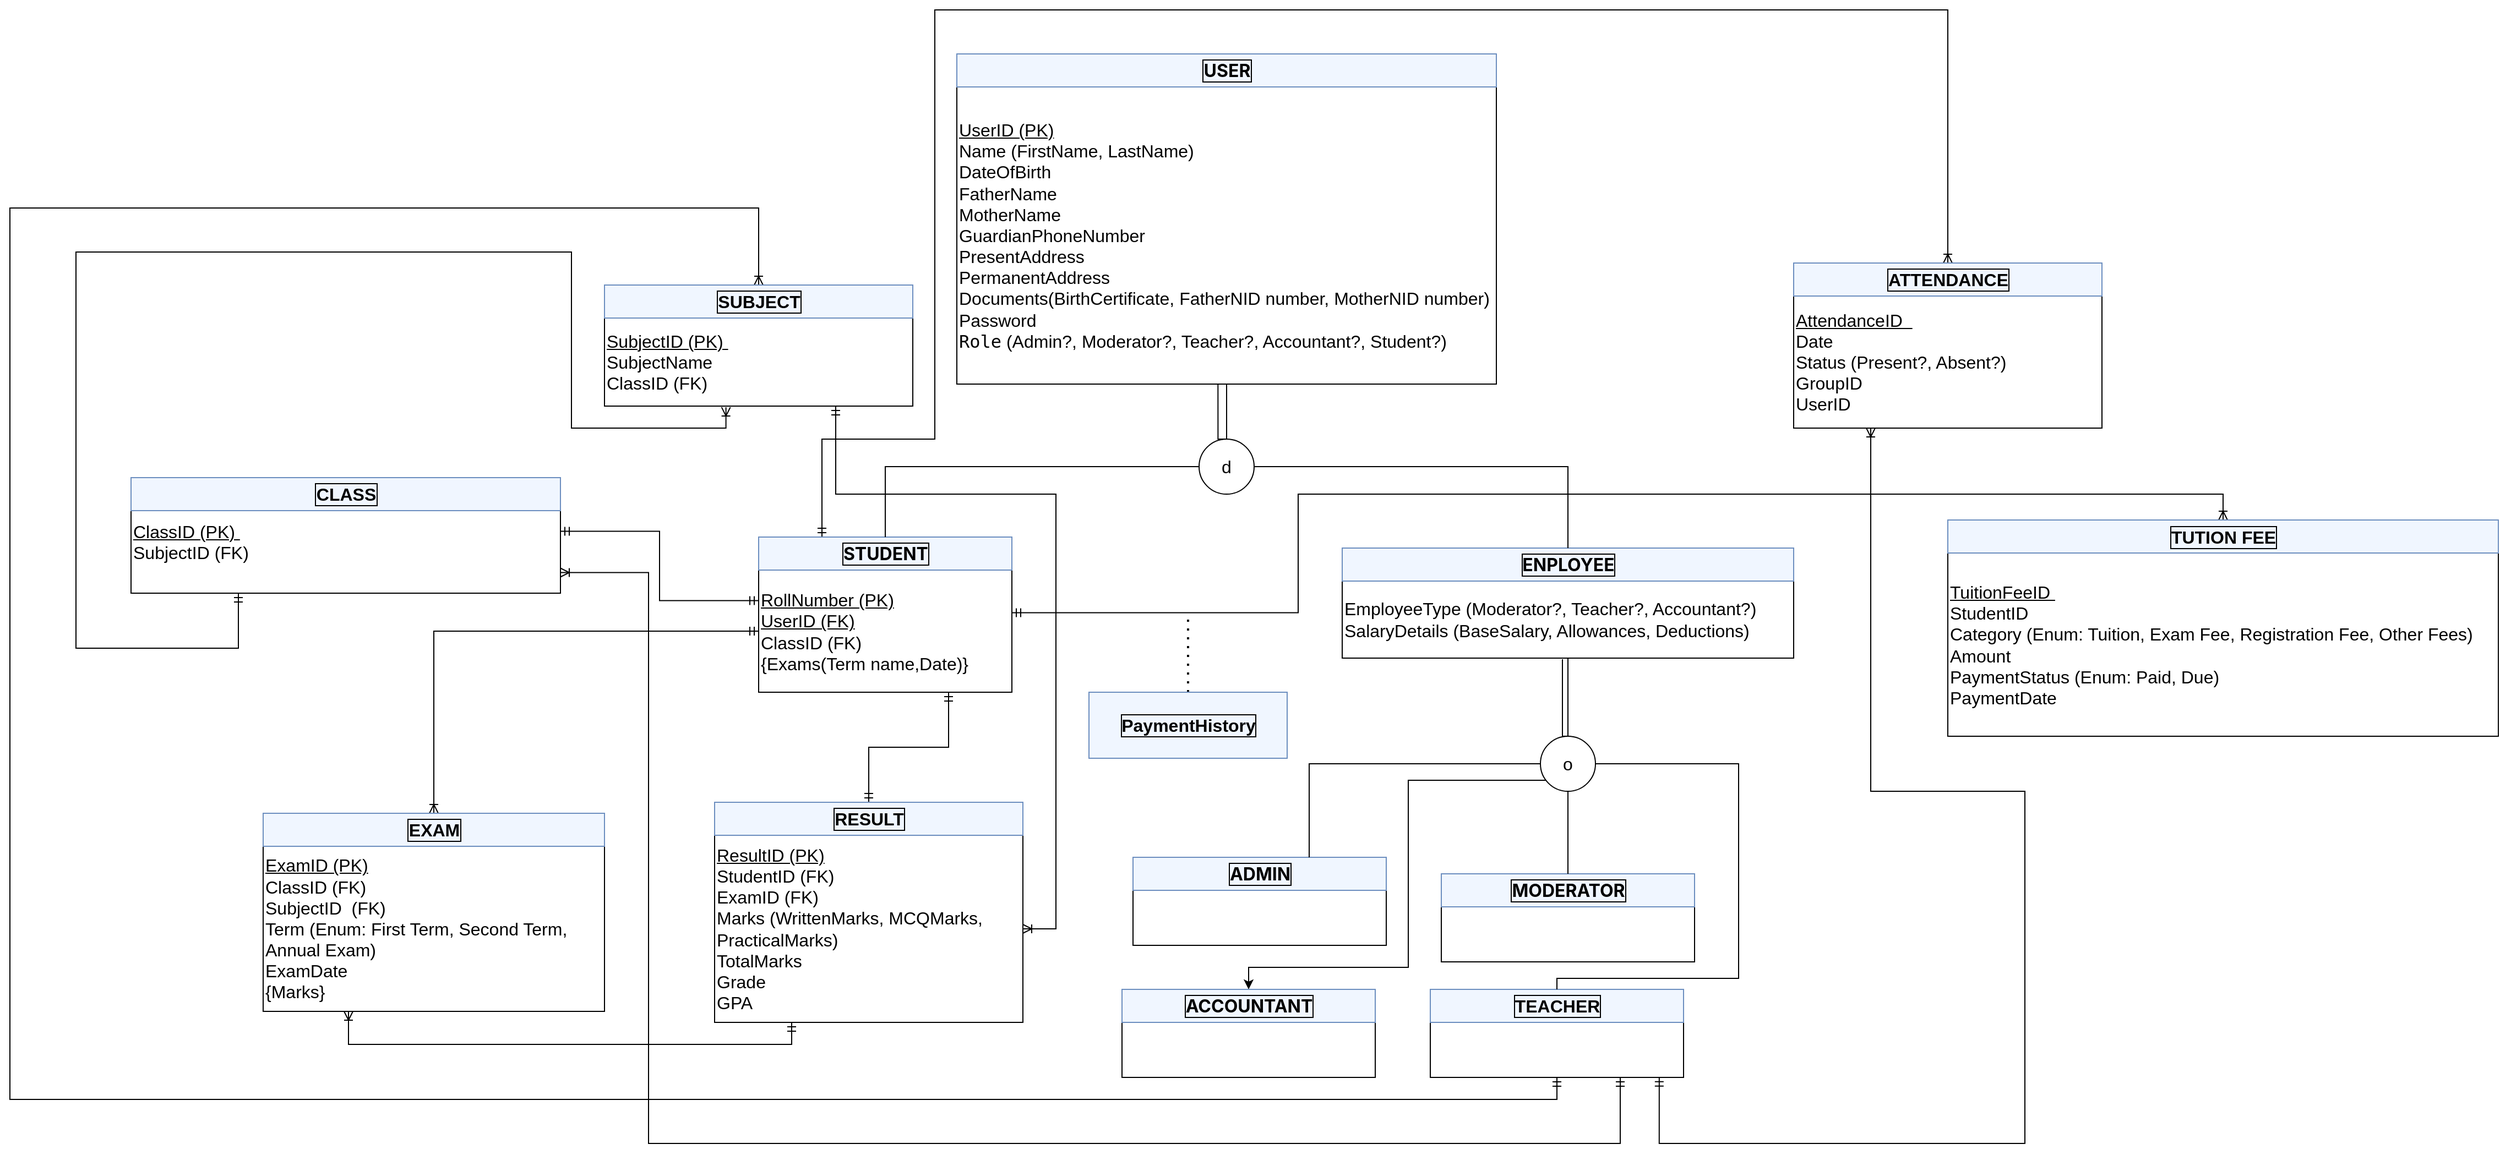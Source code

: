 <mxfile scale="1" border="0" version="25.0.2">
  <diagram name="Page-1" id="SOFUSXu5ZooZrUqL0W-u">
    <mxGraphModel dx="1179" dy="217" grid="1" gridSize="10" guides="1" tooltips="1" connect="1" arrows="1" fold="1" page="1" pageScale="1" pageWidth="827" pageHeight="1169" math="0" shadow="0">
      <root>
        <mxCell id="0" />
        <mxCell id="1" parent="0" />
        <mxCell id="8K3B4b8NisUv7_XMDpPl-46" style="edgeStyle=orthogonalEdgeStyle;rounded=0;orthogonalLoop=1;jettySize=auto;html=1;exitX=0.5;exitY=1;exitDx=0;exitDy=0;entryX=0.5;entryY=0;entryDx=0;entryDy=0;endArrow=none;endFill=0;align=left;" parent="1" source="8K3B4b8NisUv7_XMDpPl-2" target="8K3B4b8NisUv7_XMDpPl-23" edge="1">
          <mxGeometry relative="1" as="geometry" />
        </mxCell>
        <mxCell id="8K3B4b8NisUv7_XMDpPl-2" value="&lt;div style=&quot;font-size: 16px;&quot;&gt;&lt;u style=&quot;font-size: 16px;&quot;&gt;UserID (PK)&lt;/u&gt;&lt;/div&gt;&lt;div style=&quot;font-size: 16px;&quot;&gt;Name (FirstName, LastName)&amp;nbsp;&lt;/div&gt;&lt;div style=&quot;font-size: 16px;&quot;&gt;DateOfBirth&lt;/div&gt;&lt;div style=&quot;font-size: 16px;&quot;&gt;FatherName&lt;/div&gt;&lt;div style=&quot;font-size: 16px;&quot;&gt;MotherName&lt;/div&gt;&lt;div style=&quot;font-size: 16px;&quot;&gt;GuardianPhoneNumber&lt;/div&gt;&lt;div style=&quot;font-size: 16px;&quot;&gt;PresentAddress&amp;nbsp;&amp;nbsp;&lt;/div&gt;&lt;div style=&quot;font-size: 16px;&quot;&gt;PermanentAddress&lt;/div&gt;&lt;div style=&quot;font-size: 16px;&quot;&gt;Documents(BirthCertificate, FatherNID number, MotherNID number)&lt;/div&gt;&lt;div style=&quot;font-size: 16px;&quot;&gt;Password&lt;/div&gt;&lt;div style=&quot;font-size: 16px;&quot;&gt;&lt;code style=&quot;font-size: 16px;&quot;&gt;Role&lt;/code&gt; (Admin?, Moderator?, Teacher?, Accountant?, Student?)&lt;/div&gt;" style="rounded=0;whiteSpace=wrap;html=1;align=left;fontSize=16;" parent="1" vertex="1">
          <mxGeometry x="320" y="120" width="490" height="270" as="geometry" />
        </mxCell>
        <mxCell id="8K3B4b8NisUv7_XMDpPl-3" value="&lt;div style=&quot;font-size: 16px;&quot;&gt;&lt;font style=&quot;font-size: 16px;&quot; face=&quot;ui-sans-serif, -apple-system, system-ui, Segoe UI, Helvetica, Apple Color Emoji, Arial, sans-serif, Segoe UI Emoji, Segoe UI Symbol&quot;&gt;&lt;span style=&quot;font-size: 16px;&quot;&gt;&lt;span style=&quot;font-size: 16px;&quot;&gt;USER&lt;/span&gt;&lt;/span&gt;&lt;/font&gt;&lt;/div&gt;" style="rounded=0;html=1;fontSize=16;fontStyle=1;align=center;fillColor=#f0f6ff;strokeColor=#6c8ebf;fontColor=#000000;labelBackgroundColor=none;labelBorderColor=default;" parent="1" vertex="1">
          <mxGeometry x="320" y="90" width="490" height="30" as="geometry" />
        </mxCell>
        <mxCell id="8K3B4b8NisUv7_XMDpPl-41" style="edgeStyle=orthogonalEdgeStyle;rounded=0;orthogonalLoop=1;jettySize=auto;html=1;exitX=0;exitY=0.25;exitDx=0;exitDy=0;entryX=1;entryY=0.25;entryDx=0;entryDy=0;startArrow=ERmandOne;startFill=0;endArrow=ERmandOne;endFill=0;fontSize=16;align=left;" parent="1" source="8K3B4b8NisUv7_XMDpPl-5" target="8K3B4b8NisUv7_XMDpPl-13" edge="1">
          <mxGeometry relative="1" as="geometry" />
        </mxCell>
        <mxCell id="8K3B4b8NisUv7_XMDpPl-64" style="edgeStyle=orthogonalEdgeStyle;rounded=0;orthogonalLoop=1;jettySize=auto;html=1;entryX=0.5;entryY=0;entryDx=0;entryDy=0;endArrow=ERoneToMany;endFill=0;startArrow=ERmandOne;startFill=0;" parent="1" source="8K3B4b8NisUv7_XMDpPl-5" target="8K3B4b8NisUv7_XMDpPl-40" edge="1">
          <mxGeometry relative="1" as="geometry" />
        </mxCell>
        <mxCell id="8K3B4b8NisUv7_XMDpPl-66" style="edgeStyle=orthogonalEdgeStyle;rounded=0;orthogonalLoop=1;jettySize=auto;html=1;exitX=0.75;exitY=1;exitDx=0;exitDy=0;startArrow=ERmandOne;startFill=0;endArrow=ERmandOne;endFill=0;" parent="1" source="8K3B4b8NisUv7_XMDpPl-5" target="8K3B4b8NisUv7_XMDpPl-36" edge="1">
          <mxGeometry relative="1" as="geometry" />
        </mxCell>
        <mxCell id="8K3B4b8NisUv7_XMDpPl-5" value="&lt;div style=&quot;font-size: 16px;&quot;&gt;&lt;u style=&quot;font-size: 16px;&quot;&gt;RollNumber (PK)&lt;/u&gt;&lt;/div&gt;&lt;div style=&quot;font-size: 16px;&quot;&gt;&lt;u style=&quot;font-size: 16px;&quot;&gt;UserID (FK)&lt;/u&gt;&lt;/div&gt;&lt;div style=&quot;font-size: 16px;&quot;&gt;&lt;span style=&quot;background-color: initial;&quot;&gt;ClassID (FK)&lt;/span&gt;&lt;/div&gt;&lt;div style=&quot;font-size: 16px;&quot;&gt;{Exams(Term name,Date)}&amp;nbsp;&lt;/div&gt;" style="rounded=0;whiteSpace=wrap;html=1;align=left;fontSize=16;" parent="1" vertex="1">
          <mxGeometry x="140" y="559" width="230" height="111" as="geometry" />
        </mxCell>
        <mxCell id="8K3B4b8NisUv7_XMDpPl-54" style="edgeStyle=orthogonalEdgeStyle;rounded=0;orthogonalLoop=1;jettySize=auto;html=1;exitX=0.5;exitY=0;exitDx=0;exitDy=0;entryX=0.25;entryY=0;entryDx=0;entryDy=0;endArrow=ERmandOne;endFill=0;startArrow=ERoneToMany;startFill=0;align=left;" parent="1" source="8K3B4b8NisUv7_XMDpPl-20" target="8K3B4b8NisUv7_XMDpPl-6" edge="1">
          <mxGeometry relative="1" as="geometry">
            <Array as="points">
              <mxPoint x="1220" y="50" />
              <mxPoint x="300" y="50" />
              <mxPoint x="300" y="440" />
              <mxPoint x="198" y="440" />
            </Array>
          </mxGeometry>
        </mxCell>
        <mxCell id="8K3B4b8NisUv7_XMDpPl-6" value="&lt;div style=&quot;font-size: 16px;&quot;&gt;&lt;font style=&quot;font-size: 16px;&quot; face=&quot;ui-sans-serif, -apple-system, system-ui, Segoe UI, Helvetica, Apple Color Emoji, Arial, sans-serif, Segoe UI Emoji, Segoe UI Symbol&quot;&gt;&lt;span style=&quot;font-size: 16px;&quot;&gt;&lt;span style=&quot;font-size: 16px;&quot;&gt;STUDENT&lt;/span&gt;&lt;/span&gt;&lt;/font&gt;&lt;/div&gt;" style="rounded=0;html=1;fontSize=16;fontStyle=1;align=center;fillColor=#f0f6ff;strokeColor=#6c8ebf;fontColor=#000000;labelBackgroundColor=none;labelBorderColor=default;" parent="1" vertex="1">
          <mxGeometry x="140" y="529" width="230" height="30" as="geometry" />
        </mxCell>
        <mxCell id="8K3B4b8NisUv7_XMDpPl-32" style="edgeStyle=orthogonalEdgeStyle;rounded=0;orthogonalLoop=1;jettySize=auto;html=1;exitX=0.5;exitY=1;exitDx=0;exitDy=0;entryX=0.5;entryY=0;entryDx=0;entryDy=0;endArrow=none;endFill=0;fontSize=16;align=left;" parent="1" source="8K3B4b8NisUv7_XMDpPl-7" target="8K3B4b8NisUv7_XMDpPl-27" edge="1">
          <mxGeometry relative="1" as="geometry" />
        </mxCell>
        <mxCell id="8K3B4b8NisUv7_XMDpPl-7" value="&lt;div style=&quot;font-size: 16px;&quot;&gt;EmployeeType (Moderator?, Teacher?, Accountant?)&amp;nbsp;&lt;/div&gt;&lt;div style=&quot;font-size: 16px;&quot;&gt;SalaryDetails (BaseSalary, Allowances, Deductions)&amp;nbsp;&lt;/div&gt;" style="rounded=0;whiteSpace=wrap;html=1;align=left;fontSize=16;" parent="1" vertex="1">
          <mxGeometry x="670" y="569" width="410" height="70" as="geometry" />
        </mxCell>
        <mxCell id="8K3B4b8NisUv7_XMDpPl-8" value="&lt;div style=&quot;font-size: 16px;&quot;&gt;&lt;font style=&quot;font-size: 16px;&quot; face=&quot;ui-sans-serif, -apple-system, system-ui, Segoe UI, Helvetica, Apple Color Emoji, Arial, sans-serif, Segoe UI Emoji, Segoe UI Symbol&quot;&gt;&lt;span style=&quot;font-size: 16px;&quot;&gt;&lt;span style=&quot;font-size: 16px;&quot;&gt;ENPLOYEE&lt;/span&gt;&lt;/span&gt;&lt;/font&gt;&lt;/div&gt;" style="rounded=0;html=1;fontSize=16;fontStyle=1;align=center;fillColor=#f0f6ff;strokeColor=#6c8ebf;fontColor=#000000;labelBackgroundColor=none;labelBorderColor=default;" parent="1" vertex="1">
          <mxGeometry x="670" y="539" width="410" height="30" as="geometry" />
        </mxCell>
        <mxCell id="8K3B4b8NisUv7_XMDpPl-9" value="" style="rounded=0;whiteSpace=wrap;html=1;align=left;fontSize=16;" parent="1" vertex="1">
          <mxGeometry x="480" y="850" width="230" height="50" as="geometry" />
        </mxCell>
        <mxCell id="8K3B4b8NisUv7_XMDpPl-10" value="&lt;div style=&quot;font-size: 16px;&quot;&gt;&lt;font style=&quot;font-size: 16px;&quot; face=&quot;ui-sans-serif, -apple-system, system-ui, Segoe UI, Helvetica, Apple Color Emoji, Arial, sans-serif, Segoe UI Emoji, Segoe UI Symbol&quot;&gt;&lt;span style=&quot;font-size: 16px;&quot;&gt;&lt;span style=&quot;font-size: 16px;&quot;&gt;ADMIN&lt;/span&gt;&lt;/span&gt;&lt;/font&gt;&lt;/div&gt;" style="rounded=0;html=1;fontSize=16;fontStyle=1;align=center;fillColor=#f0f6ff;strokeColor=#6c8ebf;fontColor=#000000;labelBackgroundColor=none;labelBorderColor=default;" parent="1" vertex="1">
          <mxGeometry x="480" y="820" width="230" height="30" as="geometry" />
        </mxCell>
        <mxCell id="8K3B4b8NisUv7_XMDpPl-59" style="edgeStyle=orthogonalEdgeStyle;rounded=0;orthogonalLoop=1;jettySize=auto;html=1;exitX=0.5;exitY=1;exitDx=0;exitDy=0;entryX=0.5;entryY=0;entryDx=0;entryDy=0;startArrow=ERmandOne;startFill=0;endArrow=ERoneToMany;endFill=0;" parent="1" source="8K3B4b8NisUv7_XMDpPl-11" target="8K3B4b8NisUv7_XMDpPl-18" edge="1">
          <mxGeometry relative="1" as="geometry">
            <Array as="points">
              <mxPoint x="865" y="1040" />
              <mxPoint x="-540" y="1040" />
              <mxPoint x="-540" y="230" />
              <mxPoint x="140" y="230" />
            </Array>
          </mxGeometry>
        </mxCell>
        <mxCell id="8K3B4b8NisUv7_XMDpPl-60" style="edgeStyle=orthogonalEdgeStyle;rounded=0;orthogonalLoop=1;jettySize=auto;html=1;exitX=0.75;exitY=1;exitDx=0;exitDy=0;entryX=1;entryY=0.75;entryDx=0;entryDy=0;endArrow=ERoneToMany;endFill=0;startArrow=ERmandOne;startFill=0;" parent="1" source="8K3B4b8NisUv7_XMDpPl-11" target="8K3B4b8NisUv7_XMDpPl-13" edge="1">
          <mxGeometry relative="1" as="geometry">
            <Array as="points">
              <mxPoint x="923" y="1080" />
              <mxPoint x="40" y="1080" />
              <mxPoint x="40" y="561" />
            </Array>
          </mxGeometry>
        </mxCell>
        <mxCell id="8K3B4b8NisUv7_XMDpPl-11" value="&lt;div style=&quot;font-size: 16px;&quot;&gt;&lt;br&gt;&lt;/div&gt;" style="rounded=0;whiteSpace=wrap;html=1;align=left;fontSize=16;" parent="1" vertex="1">
          <mxGeometry x="750" y="970" width="230" height="50" as="geometry" />
        </mxCell>
        <mxCell id="8K3B4b8NisUv7_XMDpPl-12" value="&lt;div style=&quot;font-size: 16px;&quot;&gt;TEACHER&lt;/div&gt;" style="rounded=0;html=1;fontSize=16;fontStyle=1;align=center;fillColor=#f0f6ff;strokeColor=#6c8ebf;fontColor=#000000;labelBackgroundColor=none;labelBorderColor=default;" parent="1" vertex="1">
          <mxGeometry x="750" y="940" width="230" height="30" as="geometry" />
        </mxCell>
        <mxCell id="8K3B4b8NisUv7_XMDpPl-13" value="&lt;div style=&quot;font-size: 16px;&quot;&gt;&lt;u style=&quot;font-size: 16px;&quot;&gt;ClassID (PK)&amp;nbsp;&lt;/u&gt;&lt;/div&gt;&lt;div style=&quot;font-size: 16px;&quot;&gt;SubjectID (FK)&lt;/div&gt;&lt;div style=&quot;font-size: 16px;&quot;&gt;&amp;nbsp;&lt;/div&gt;" style="rounded=0;whiteSpace=wrap;html=1;align=left;fontSize=16;" parent="1" vertex="1">
          <mxGeometry x="-430" y="505" width="390" height="75" as="geometry" />
        </mxCell>
        <mxCell id="8K3B4b8NisUv7_XMDpPl-14" value="&lt;div style=&quot;font-size: 16px;&quot;&gt;CLASS&lt;/div&gt;" style="rounded=0;html=1;fontSize=16;fontStyle=1;align=center;fillColor=#f0f6ff;strokeColor=#6c8ebf;fontColor=#000000;labelBackgroundColor=none;labelBorderColor=default;" parent="1" vertex="1">
          <mxGeometry x="-430" y="475" width="390" height="30" as="geometry" />
        </mxCell>
        <mxCell id="8K3B4b8NisUv7_XMDpPl-69" style="edgeStyle=orthogonalEdgeStyle;rounded=0;orthogonalLoop=1;jettySize=auto;html=1;exitX=0.75;exitY=1;exitDx=0;exitDy=0;entryX=1;entryY=0.5;entryDx=0;entryDy=0;endArrow=ERoneToMany;endFill=0;startArrow=ERmandOne;startFill=0;" parent="1" source="8K3B4b8NisUv7_XMDpPl-17" target="8K3B4b8NisUv7_XMDpPl-35" edge="1">
          <mxGeometry relative="1" as="geometry">
            <Array as="points">
              <mxPoint x="210" y="490" />
              <mxPoint x="410" y="490" />
              <mxPoint x="410" y="885" />
            </Array>
          </mxGeometry>
        </mxCell>
        <mxCell id="8K3B4b8NisUv7_XMDpPl-17" value="&lt;div style=&quot;font-size: 16px;&quot;&gt;&lt;u style=&quot;font-size: 16px;&quot;&gt;SubjectID (PK)&amp;nbsp;&lt;/u&gt;&lt;/div&gt;&lt;div style=&quot;font-size: 16px;&quot;&gt;SubjectName&amp;nbsp;&lt;/div&gt;&lt;div style=&quot;font-size: 16px;&quot;&gt;ClassID (FK)&lt;/div&gt;" style="rounded=0;whiteSpace=wrap;html=1;align=left;fontSize=16;" parent="1" vertex="1">
          <mxGeometry y="330" width="280" height="80" as="geometry" />
        </mxCell>
        <mxCell id="8K3B4b8NisUv7_XMDpPl-18" value="&lt;div style=&quot;font-size: 16px;&quot;&gt;SUBJECT&lt;/div&gt;" style="rounded=0;html=1;fontSize=16;fontStyle=1;align=center;fillColor=#f0f6ff;strokeColor=#6c8ebf;fontColor=#000000;labelBackgroundColor=none;labelBorderColor=default;" parent="1" vertex="1">
          <mxGeometry y="300" width="280" height="30" as="geometry" />
        </mxCell>
        <mxCell id="8K3B4b8NisUv7_XMDpPl-19" value="&lt;div style=&quot;font-size: 16px;&quot;&gt;&lt;u style=&quot;font-size: 16px;&quot;&gt;AttendanceID&amp;nbsp;&amp;nbsp;&lt;/u&gt;&lt;/div&gt;&lt;div style=&quot;font-size: 16px;&quot;&gt;Date&amp;nbsp;&lt;/div&gt;&lt;div style=&quot;font-size: 16px;&quot;&gt;Status (Present?, Absent?)&lt;/div&gt;&lt;div style=&quot;font-size: 16px;&quot;&gt;GroupID&amp;nbsp;&amp;nbsp;&lt;/div&gt;&lt;div style=&quot;font-size: 16px;&quot;&gt;UserID&amp;nbsp;&lt;/div&gt;" style="rounded=0;whiteSpace=wrap;html=1;align=left;fontSize=16;" parent="1" vertex="1">
          <mxGeometry x="1080" y="310" width="280" height="120" as="geometry" />
        </mxCell>
        <mxCell id="8K3B4b8NisUv7_XMDpPl-20" value="&lt;div style=&quot;font-size: 16px;&quot;&gt;ATTENDANCE&lt;/div&gt;" style="rounded=0;html=1;fontSize=16;fontStyle=1;align=center;fillColor=#f0f6ff;strokeColor=#6c8ebf;fontColor=#000000;labelBackgroundColor=none;labelBorderColor=default;" parent="1" vertex="1">
          <mxGeometry x="1080" y="280" width="280" height="30" as="geometry" />
        </mxCell>
        <mxCell id="8K3B4b8NisUv7_XMDpPl-21" value="" style="rounded=0;whiteSpace=wrap;html=1;align=left;fontSize=16;" parent="1" vertex="1">
          <mxGeometry x="760" y="865" width="230" height="50" as="geometry" />
        </mxCell>
        <mxCell id="8K3B4b8NisUv7_XMDpPl-22" value="&lt;div style=&quot;font-size: 16px;&quot;&gt;&lt;font style=&quot;font-size: 16px;&quot; face=&quot;ui-sans-serif, -apple-system, system-ui, Segoe UI, Helvetica, Apple Color Emoji, Arial, sans-serif, Segoe UI Emoji, Segoe UI Symbol&quot;&gt;&lt;span style=&quot;font-size: 16px;&quot;&gt;&lt;span style=&quot;font-size: 16px;&quot;&gt;MODERATOR&lt;/span&gt;&lt;/span&gt;&lt;/font&gt;&lt;/div&gt;" style="rounded=0;html=1;fontSize=16;fontStyle=1;align=center;fillColor=#f0f6ff;strokeColor=#6c8ebf;fontColor=#000000;labelBackgroundColor=none;labelBorderColor=default;" parent="1" vertex="1">
          <mxGeometry x="760" y="835" width="230" height="30" as="geometry" />
        </mxCell>
        <mxCell id="8K3B4b8NisUv7_XMDpPl-25" style="edgeStyle=orthogonalEdgeStyle;rounded=0;orthogonalLoop=1;jettySize=auto;html=1;exitX=0;exitY=0.5;exitDx=0;exitDy=0;endArrow=none;endFill=0;fontSize=16;align=left;" parent="1" source="8K3B4b8NisUv7_XMDpPl-23" target="8K3B4b8NisUv7_XMDpPl-6" edge="1">
          <mxGeometry relative="1" as="geometry" />
        </mxCell>
        <mxCell id="8K3B4b8NisUv7_XMDpPl-26" style="edgeStyle=orthogonalEdgeStyle;rounded=0;orthogonalLoop=1;jettySize=auto;html=1;exitX=1;exitY=0.5;exitDx=0;exitDy=0;entryX=0.5;entryY=0;entryDx=0;entryDy=0;endArrow=none;endFill=0;fontSize=16;align=left;" parent="1" source="8K3B4b8NisUv7_XMDpPl-23" target="8K3B4b8NisUv7_XMDpPl-8" edge="1">
          <mxGeometry relative="1" as="geometry" />
        </mxCell>
        <mxCell id="8K3B4b8NisUv7_XMDpPl-23" value="&lt;font style=&quot;font-size: 16px;&quot;&gt;d&lt;/font&gt;" style="ellipse;whiteSpace=wrap;html=1;aspect=fixed;fontSize=16;align=center;" parent="1" vertex="1">
          <mxGeometry x="540" y="440" width="50" height="50" as="geometry" />
        </mxCell>
        <mxCell id="8K3B4b8NisUv7_XMDpPl-28" style="edgeStyle=orthogonalEdgeStyle;rounded=0;orthogonalLoop=1;jettySize=auto;html=1;exitX=0;exitY=0.5;exitDx=0;exitDy=0;endArrow=none;endFill=0;fontSize=16;align=left;" parent="1" source="8K3B4b8NisUv7_XMDpPl-27" target="8K3B4b8NisUv7_XMDpPl-10" edge="1">
          <mxGeometry relative="1" as="geometry">
            <Array as="points">
              <mxPoint x="640" y="735" />
            </Array>
          </mxGeometry>
        </mxCell>
        <mxCell id="8K3B4b8NisUv7_XMDpPl-30" style="edgeStyle=orthogonalEdgeStyle;rounded=0;orthogonalLoop=1;jettySize=auto;html=1;endArrow=none;endFill=0;fontSize=16;align=left;exitX=0.5;exitY=1;exitDx=0;exitDy=0;" parent="1" source="8K3B4b8NisUv7_XMDpPl-27" target="8K3B4b8NisUv7_XMDpPl-22" edge="1">
          <mxGeometry relative="1" as="geometry">
            <mxPoint x="910" y="740" as="sourcePoint" />
            <Array as="points">
              <mxPoint x="875" y="790" />
              <mxPoint x="875" y="790" />
            </Array>
          </mxGeometry>
        </mxCell>
        <mxCell id="8K3B4b8NisUv7_XMDpPl-77" style="edgeStyle=orthogonalEdgeStyle;rounded=0;orthogonalLoop=1;jettySize=auto;html=1;exitX=0.5;exitY=0;exitDx=0;exitDy=0;endArrow=none;endFill=0;" parent="1" source="8K3B4b8NisUv7_XMDpPl-27" edge="1">
          <mxGeometry relative="1" as="geometry">
            <mxPoint x="870" y="640" as="targetPoint" />
            <Array as="points">
              <mxPoint x="870" y="710" />
            </Array>
          </mxGeometry>
        </mxCell>
        <mxCell id="7CsBJ1_v3rkhvBeKXk_n-2" value="" style="edgeStyle=orthogonalEdgeStyle;rounded=0;orthogonalLoop=1;jettySize=auto;html=1;entryX=0.5;entryY=0;entryDx=0;entryDy=0;" parent="1" source="8K3B4b8NisUv7_XMDpPl-27" target="7CsBJ1_v3rkhvBeKXk_n-4" edge="1">
          <mxGeometry relative="1" as="geometry">
            <mxPoint x="1465.0" y="790" as="targetPoint" />
            <Array as="points">
              <mxPoint x="730" y="750" />
              <mxPoint x="730" y="920" />
              <mxPoint x="585" y="920" />
            </Array>
          </mxGeometry>
        </mxCell>
        <mxCell id="8K3B4b8NisUv7_XMDpPl-27" value="&lt;span style=&quot;font-size: 16px;&quot;&gt;o&lt;/span&gt;" style="ellipse;whiteSpace=wrap;html=1;aspect=fixed;fontSize=16;align=center;" parent="1" vertex="1">
          <mxGeometry x="850" y="710" width="50" height="50" as="geometry" />
        </mxCell>
        <mxCell id="8K3B4b8NisUv7_XMDpPl-29" style="edgeStyle=orthogonalEdgeStyle;rounded=0;orthogonalLoop=1;jettySize=auto;html=1;exitX=1;exitY=0.5;exitDx=0;exitDy=0;endArrow=none;endFill=0;fontSize=16;align=left;entryX=0.5;entryY=0;entryDx=0;entryDy=0;" parent="1" source="8K3B4b8NisUv7_XMDpPl-27" target="8K3B4b8NisUv7_XMDpPl-12" edge="1">
          <mxGeometry relative="1" as="geometry">
            <mxPoint x="875" y="820" as="targetPoint" />
            <Array as="points">
              <mxPoint x="1030" y="735" />
              <mxPoint x="1030" y="930" />
              <mxPoint x="865" y="930" />
            </Array>
          </mxGeometry>
        </mxCell>
        <mxCell id="8K3B4b8NisUv7_XMDpPl-33" value="&lt;div style=&quot;font-size: 16px;&quot;&gt;&lt;u style=&quot;font-size: 16px;&quot;&gt;TuitionFeeID&amp;nbsp;&lt;/u&gt;&lt;/div&gt;&lt;div style=&quot;font-size: 16px;&quot;&gt;StudentID&amp;nbsp;&lt;/div&gt;&lt;div style=&quot;font-size: 16px;&quot;&gt;Category (Enum: Tuition, Exam Fee, Registration Fee, Other Fees)&lt;/div&gt;&lt;div style=&quot;font-size: 16px;&quot;&gt;Amount&lt;/div&gt;&lt;div style=&quot;font-size: 16px;&quot;&gt;PaymentStatus (Enum: Paid, Due)&lt;/div&gt;&lt;div style=&quot;font-size: 16px;&quot;&gt;PaymentDate&lt;/div&gt;" style="rounded=0;whiteSpace=wrap;html=1;align=left;fontSize=16;" parent="1" vertex="1">
          <mxGeometry x="1220" y="543.5" width="500" height="166.5" as="geometry" />
        </mxCell>
        <mxCell id="8K3B4b8NisUv7_XMDpPl-71" style="edgeStyle=orthogonalEdgeStyle;rounded=0;orthogonalLoop=1;jettySize=auto;html=1;entryX=1;entryY=0.25;entryDx=0;entryDy=0;endArrow=ERmandOne;endFill=0;startArrow=ERoneToMany;startFill=0;exitX=0.5;exitY=0;exitDx=0;exitDy=0;" parent="1" source="8K3B4b8NisUv7_XMDpPl-34" edge="1">
          <mxGeometry relative="1" as="geometry">
            <mxPoint x="1470" y="510" as="sourcePoint" />
            <mxPoint x="370" y="597.75" as="targetPoint" />
            <Array as="points">
              <mxPoint x="1470" y="490" />
              <mxPoint x="630" y="490" />
              <mxPoint x="630" y="598" />
            </Array>
          </mxGeometry>
        </mxCell>
        <mxCell id="8K3B4b8NisUv7_XMDpPl-34" value="&lt;div style=&quot;font-size: 16px;&quot;&gt;TUTION FEE&lt;/div&gt;" style="rounded=0;html=1;fontSize=16;fontStyle=1;align=center;fillColor=#f0f6ff;strokeColor=#6c8ebf;fontColor=#000000;labelBackgroundColor=none;labelBorderColor=default;" parent="1" vertex="1">
          <mxGeometry x="1220" y="513.5" width="500" height="30" as="geometry" />
        </mxCell>
        <mxCell id="8K3B4b8NisUv7_XMDpPl-67" style="edgeStyle=orthogonalEdgeStyle;rounded=0;orthogonalLoop=1;jettySize=auto;html=1;exitX=0.25;exitY=1;exitDx=0;exitDy=0;entryX=0.25;entryY=1;entryDx=0;entryDy=0;startArrow=ERmandOne;startFill=0;endArrow=ERoneToMany;endFill=0;" parent="1" source="8K3B4b8NisUv7_XMDpPl-35" target="8K3B4b8NisUv7_XMDpPl-39" edge="1">
          <mxGeometry relative="1" as="geometry" />
        </mxCell>
        <mxCell id="8K3B4b8NisUv7_XMDpPl-35" value="&lt;div style=&quot;font-size: 16px;&quot;&gt;&lt;u style=&quot;font-size: 16px;&quot;&gt;ResultID (PK)&lt;/u&gt;&lt;/div&gt;&lt;div style=&quot;font-size: 16px;&quot;&gt;StudentID (FK)&amp;nbsp;&amp;nbsp;&lt;/div&gt;&lt;div style=&quot;font-size: 16px;&quot;&gt;ExamID (FK)&amp;nbsp;&lt;/div&gt;&lt;div style=&quot;font-size: 16px;&quot;&gt;Marks (WrittenMarks, MCQMarks, PracticalMarks)&lt;/div&gt;&lt;div style=&quot;font-size: 16px;&quot;&gt;TotalMarks&lt;/div&gt;&lt;div style=&quot;font-size: 16px;&quot;&gt;Grade&amp;nbsp;&lt;/div&gt;&lt;div style=&quot;font-size: 16px;&quot;&gt;GPA&lt;/div&gt;" style="rounded=0;whiteSpace=wrap;html=1;align=left;fontSize=16;" parent="1" vertex="1">
          <mxGeometry x="100" y="800" width="280" height="170" as="geometry" />
        </mxCell>
        <mxCell id="8K3B4b8NisUv7_XMDpPl-36" value="&lt;div style=&quot;font-size: 16px;&quot;&gt;RESULT&lt;/div&gt;" style="rounded=0;html=1;fontSize=16;fontStyle=1;align=center;fillColor=#f0f6ff;strokeColor=#6c8ebf;fontColor=#000000;labelBackgroundColor=none;labelBorderColor=default;" parent="1" vertex="1">
          <mxGeometry x="100" y="770" width="280" height="30" as="geometry" />
        </mxCell>
        <mxCell id="8K3B4b8NisUv7_XMDpPl-39" value="&lt;div style=&quot;font-size: 16px;&quot;&gt;&lt;u style=&quot;font-size: 16px;&quot;&gt;ExamID (PK)&lt;/u&gt;&lt;/div&gt;&lt;div style=&quot;font-size: 16px;&quot;&gt;ClassID (FK)&lt;u style=&quot;font-size: 16px;&quot;&gt;&lt;br&gt;&lt;/u&gt;&lt;/div&gt;&lt;div style=&quot;font-size: 16px;&quot;&gt;SubjectID&amp;nbsp; (FK)&lt;/div&gt;&lt;div style=&quot;font-size: 16px;&quot;&gt;&lt;span style=&quot;background-color: initial;&quot;&gt;Term (Enum: First Term, Second Term, Annual Exam)&lt;/span&gt;&lt;/div&gt;&lt;div style=&quot;font-size: 16px;&quot;&gt;ExamDate&lt;/div&gt;&lt;div style=&quot;font-size: 16px;&quot;&gt;{Marks}&amp;nbsp;&lt;/div&gt;" style="rounded=0;whiteSpace=wrap;html=1;align=left;fontSize=16;" parent="1" vertex="1">
          <mxGeometry x="-310" y="810" width="310" height="150" as="geometry" />
        </mxCell>
        <mxCell id="8K3B4b8NisUv7_XMDpPl-40" value="&lt;div style=&quot;font-size: 16px;&quot;&gt;EXAM&lt;/div&gt;" style="rounded=0;html=1;fontSize=16;fontStyle=1;align=center;fillColor=#f0f6ff;strokeColor=#6c8ebf;fontColor=#000000;labelBackgroundColor=none;labelBorderColor=default;" parent="1" vertex="1">
          <mxGeometry x="-310" y="780" width="310" height="30" as="geometry" />
        </mxCell>
        <mxCell id="8K3B4b8NisUv7_XMDpPl-58" style="edgeStyle=orthogonalEdgeStyle;rounded=0;orthogonalLoop=1;jettySize=auto;html=1;exitX=0.25;exitY=1;exitDx=0;exitDy=0;entryX=0.394;entryY=1.012;entryDx=0;entryDy=0;entryPerimeter=0;endArrow=ERoneToMany;endFill=0;startArrow=ERmandOne;startFill=0;" parent="1" source="8K3B4b8NisUv7_XMDpPl-13" target="8K3B4b8NisUv7_XMDpPl-17" edge="1">
          <mxGeometry relative="1" as="geometry">
            <Array as="points">
              <mxPoint x="-332" y="630" />
              <mxPoint x="-480" y="630" />
              <mxPoint x="-480" y="270" />
              <mxPoint x="-30" y="270" />
              <mxPoint x="-30" y="430" />
              <mxPoint x="110" y="430" />
            </Array>
          </mxGeometry>
        </mxCell>
        <mxCell id="8K3B4b8NisUv7_XMDpPl-63" style="edgeStyle=orthogonalEdgeStyle;rounded=0;orthogonalLoop=1;jettySize=auto;html=1;exitX=0.904;exitY=0.998;exitDx=0;exitDy=0;entryX=0.25;entryY=1;entryDx=0;entryDy=0;endArrow=ERoneToMany;endFill=0;exitPerimeter=0;startArrow=ERmandOne;startFill=0;" parent="1" source="8K3B4b8NisUv7_XMDpPl-11" target="8K3B4b8NisUv7_XMDpPl-19" edge="1">
          <mxGeometry relative="1" as="geometry">
            <Array as="points">
              <mxPoint x="958" y="1080" />
              <mxPoint x="1290" y="1080" />
              <mxPoint x="1290" y="760" />
              <mxPoint x="1150" y="760" />
            </Array>
          </mxGeometry>
        </mxCell>
        <mxCell id="8K3B4b8NisUv7_XMDpPl-73" value="" style="endArrow=none;dashed=1;html=1;dashPattern=1 3;strokeWidth=2;rounded=0;exitX=0.5;exitY=0;exitDx=0;exitDy=0;" parent="1" source="8K3B4b8NisUv7_XMDpPl-74" edge="1">
          <mxGeometry width="50" height="50" relative="1" as="geometry">
            <mxPoint x="480" y="670" as="sourcePoint" />
            <mxPoint x="530" y="600" as="targetPoint" />
          </mxGeometry>
        </mxCell>
        <mxCell id="8K3B4b8NisUv7_XMDpPl-74" value="&lt;strong style=&quot;font-size: 16px;&quot;&gt;PaymentHistory&lt;/strong&gt;" style="rounded=0;html=1;fillColor=#f0f6ff;strokeColor=#6c8ebf;fontColor=#000000;labelBackgroundColor=none;align=center;fontSize=16;labelBorderColor=default;" parent="1" vertex="1">
          <mxGeometry x="440" y="670" width="180" height="60" as="geometry" />
        </mxCell>
        <mxCell id="8K3B4b8NisUv7_XMDpPl-76" style="edgeStyle=orthogonalEdgeStyle;rounded=0;orthogonalLoop=1;jettySize=auto;html=1;exitX=0.5;exitY=0;exitDx=0;exitDy=0;entryX=0.484;entryY=1;entryDx=0;entryDy=0;entryPerimeter=0;endArrow=none;endFill=0;" parent="1" source="8K3B4b8NisUv7_XMDpPl-23" target="8K3B4b8NisUv7_XMDpPl-2" edge="1">
          <mxGeometry relative="1" as="geometry">
            <Array as="points">
              <mxPoint x="557" y="440" />
            </Array>
          </mxGeometry>
        </mxCell>
        <mxCell id="7CsBJ1_v3rkhvBeKXk_n-3" value="" style="rounded=0;whiteSpace=wrap;html=1;align=left;fontSize=16;" parent="1" vertex="1">
          <mxGeometry x="470" y="970" width="230" height="50" as="geometry" />
        </mxCell>
        <mxCell id="7CsBJ1_v3rkhvBeKXk_n-4" value="&lt;div style=&quot;font-size: 16px;&quot;&gt;&lt;font style=&quot;font-size: 16px;&quot; face=&quot;ui-sans-serif, -apple-system, system-ui, Segoe UI, Helvetica, Apple Color Emoji, Arial, sans-serif, Segoe UI Emoji, Segoe UI Symbol&quot;&gt;&lt;span style=&quot;font-size: 16px;&quot;&gt;&lt;span style=&quot;font-size: 16px;&quot;&gt;ACCOUNTANT&lt;/span&gt;&lt;/span&gt;&lt;/font&gt;&lt;/div&gt;" style="rounded=0;html=1;fontSize=16;fontStyle=1;align=center;fillColor=#f0f6ff;strokeColor=#6c8ebf;fontColor=#000000;labelBackgroundColor=none;labelBorderColor=default;" parent="1" vertex="1">
          <mxGeometry x="470" y="940" width="230" height="30" as="geometry" />
        </mxCell>
      </root>
    </mxGraphModel>
  </diagram>
</mxfile>
